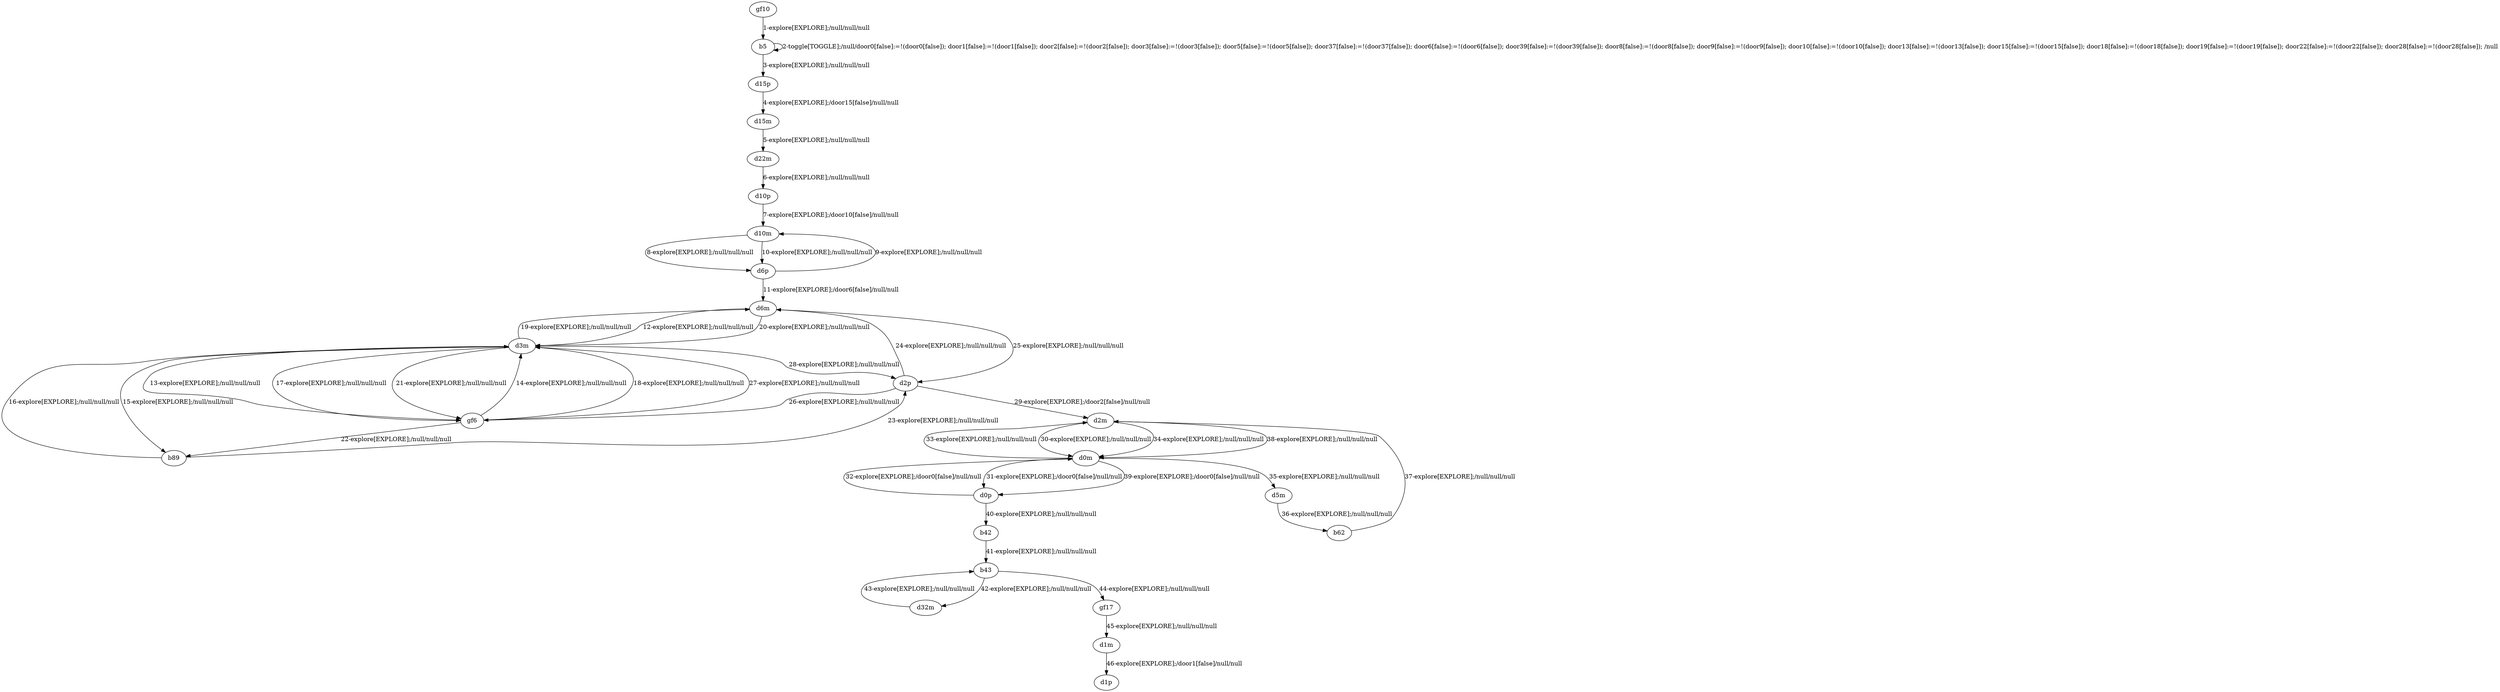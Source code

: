 # Total number of goals covered by this test: 1
# d1m --> d1p

digraph g {
"gf10" -> "b5" [label = "1-explore[EXPLORE];/null/null/null"];
"b5" -> "b5" [label = "2-toggle[TOGGLE];/null/door0[false]:=!(door0[false]); door1[false]:=!(door1[false]); door2[false]:=!(door2[false]); door3[false]:=!(door3[false]); door5[false]:=!(door5[false]); door37[false]:=!(door37[false]); door6[false]:=!(door6[false]); door39[false]:=!(door39[false]); door8[false]:=!(door8[false]); door9[false]:=!(door9[false]); door10[false]:=!(door10[false]); door13[false]:=!(door13[false]); door15[false]:=!(door15[false]); door18[false]:=!(door18[false]); door19[false]:=!(door19[false]); door22[false]:=!(door22[false]); door28[false]:=!(door28[false]); /null"];
"b5" -> "d15p" [label = "3-explore[EXPLORE];/null/null/null"];
"d15p" -> "d15m" [label = "4-explore[EXPLORE];/door15[false]/null/null"];
"d15m" -> "d22m" [label = "5-explore[EXPLORE];/null/null/null"];
"d22m" -> "d10p" [label = "6-explore[EXPLORE];/null/null/null"];
"d10p" -> "d10m" [label = "7-explore[EXPLORE];/door10[false]/null/null"];
"d10m" -> "d6p" [label = "8-explore[EXPLORE];/null/null/null"];
"d6p" -> "d10m" [label = "9-explore[EXPLORE];/null/null/null"];
"d10m" -> "d6p" [label = "10-explore[EXPLORE];/null/null/null"];
"d6p" -> "d6m" [label = "11-explore[EXPLORE];/door6[false]/null/null"];
"d6m" -> "d3m" [label = "12-explore[EXPLORE];/null/null/null"];
"d3m" -> "gf6" [label = "13-explore[EXPLORE];/null/null/null"];
"gf6" -> "d3m" [label = "14-explore[EXPLORE];/null/null/null"];
"d3m" -> "b89" [label = "15-explore[EXPLORE];/null/null/null"];
"b89" -> "d3m" [label = "16-explore[EXPLORE];/null/null/null"];
"d3m" -> "gf6" [label = "17-explore[EXPLORE];/null/null/null"];
"gf6" -> "d3m" [label = "18-explore[EXPLORE];/null/null/null"];
"d3m" -> "d6m" [label = "19-explore[EXPLORE];/null/null/null"];
"d6m" -> "d3m" [label = "20-explore[EXPLORE];/null/null/null"];
"d3m" -> "gf6" [label = "21-explore[EXPLORE];/null/null/null"];
"gf6" -> "b89" [label = "22-explore[EXPLORE];/null/null/null"];
"b89" -> "d2p" [label = "23-explore[EXPLORE];/null/null/null"];
"d2p" -> "d6m" [label = "24-explore[EXPLORE];/null/null/null"];
"d6m" -> "d2p" [label = "25-explore[EXPLORE];/null/null/null"];
"d2p" -> "gf6" [label = "26-explore[EXPLORE];/null/null/null"];
"gf6" -> "d3m" [label = "27-explore[EXPLORE];/null/null/null"];
"d3m" -> "d2p" [label = "28-explore[EXPLORE];/null/null/null"];
"d2p" -> "d2m" [label = "29-explore[EXPLORE];/door2[false]/null/null"];
"d2m" -> "d0m" [label = "30-explore[EXPLORE];/null/null/null"];
"d0m" -> "d0p" [label = "31-explore[EXPLORE];/door0[false]/null/null"];
"d0p" -> "d0m" [label = "32-explore[EXPLORE];/door0[false]/null/null"];
"d0m" -> "d2m" [label = "33-explore[EXPLORE];/null/null/null"];
"d2m" -> "d0m" [label = "34-explore[EXPLORE];/null/null/null"];
"d0m" -> "d5m" [label = "35-explore[EXPLORE];/null/null/null"];
"d5m" -> "b62" [label = "36-explore[EXPLORE];/null/null/null"];
"b62" -> "d2m" [label = "37-explore[EXPLORE];/null/null/null"];
"d2m" -> "d0m" [label = "38-explore[EXPLORE];/null/null/null"];
"d0m" -> "d0p" [label = "39-explore[EXPLORE];/door0[false]/null/null"];
"d0p" -> "b42" [label = "40-explore[EXPLORE];/null/null/null"];
"b42" -> "b43" [label = "41-explore[EXPLORE];/null/null/null"];
"b43" -> "d32m" [label = "42-explore[EXPLORE];/null/null/null"];
"d32m" -> "b43" [label = "43-explore[EXPLORE];/null/null/null"];
"b43" -> "gf17" [label = "44-explore[EXPLORE];/null/null/null"];
"gf17" -> "d1m" [label = "45-explore[EXPLORE];/null/null/null"];
"d1m" -> "d1p" [label = "46-explore[EXPLORE];/door1[false]/null/null"];
}